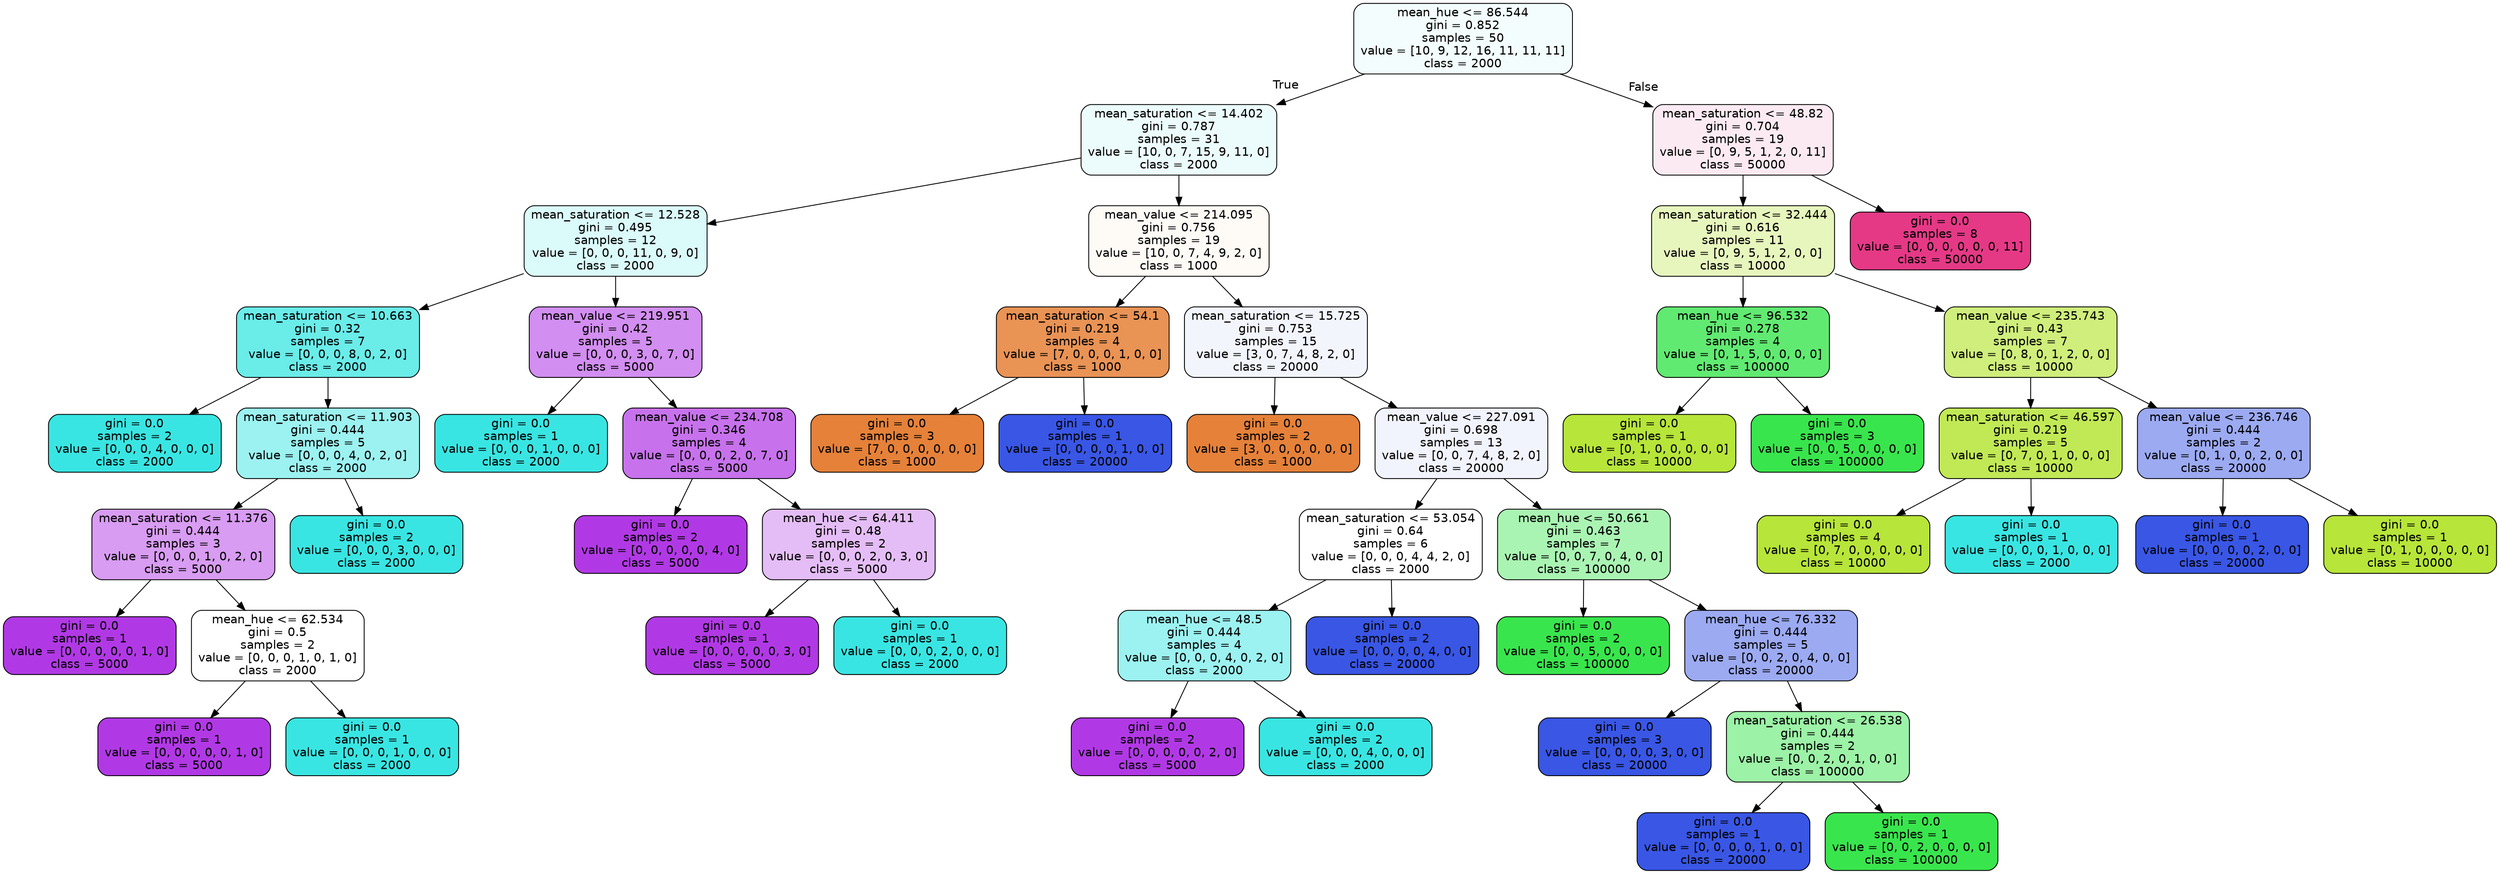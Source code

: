 digraph Tree {
node [shape=box, style="filled, rounded", color="black", fontname="helvetica"] ;
edge [fontname="helvetica"] ;
0 [label="mean_hue <= 86.544\ngini = 0.852\nsamples = 50\nvalue = [10, 9, 12, 16, 11, 11, 11]\nclass = 2000", fillcolor="#f3fdfd"] ;
1 [label="mean_saturation <= 14.402\ngini = 0.787\nsamples = 31\nvalue = [10, 0, 7, 15, 9, 11, 0]\nclass = 2000", fillcolor="#ecfcfc"] ;
0 -> 1 [labeldistance=2.5, labelangle=45, headlabel="True"] ;
2 [label="mean_saturation <= 12.528\ngini = 0.495\nsamples = 12\nvalue = [0, 0, 0, 11, 0, 9, 0]\nclass = 2000", fillcolor="#dbfafa"] ;
1 -> 2 ;
3 [label="mean_saturation <= 10.663\ngini = 0.32\nsamples = 7\nvalue = [0, 0, 0, 8, 0, 2, 0]\nclass = 2000", fillcolor="#6aece9"] ;
2 -> 3 ;
4 [label="gini = 0.0\nsamples = 2\nvalue = [0, 0, 0, 4, 0, 0, 0]\nclass = 2000", fillcolor="#39e5e2"] ;
3 -> 4 ;
5 [label="mean_saturation <= 11.903\ngini = 0.444\nsamples = 5\nvalue = [0, 0, 0, 4, 0, 2, 0]\nclass = 2000", fillcolor="#9cf2f0"] ;
3 -> 5 ;
6 [label="mean_saturation <= 11.376\ngini = 0.444\nsamples = 3\nvalue = [0, 0, 0, 1, 0, 2, 0]\nclass = 5000", fillcolor="#d89cf2"] ;
5 -> 6 ;
7 [label="gini = 0.0\nsamples = 1\nvalue = [0, 0, 0, 0, 0, 1, 0]\nclass = 5000", fillcolor="#b139e5"] ;
6 -> 7 ;
8 [label="mean_hue <= 62.534\ngini = 0.5\nsamples = 2\nvalue = [0, 0, 0, 1, 0, 1, 0]\nclass = 2000", fillcolor="#ffffff"] ;
6 -> 8 ;
9 [label="gini = 0.0\nsamples = 1\nvalue = [0, 0, 0, 0, 0, 1, 0]\nclass = 5000", fillcolor="#b139e5"] ;
8 -> 9 ;
10 [label="gini = 0.0\nsamples = 1\nvalue = [0, 0, 0, 1, 0, 0, 0]\nclass = 2000", fillcolor="#39e5e2"] ;
8 -> 10 ;
11 [label="gini = 0.0\nsamples = 2\nvalue = [0, 0, 0, 3, 0, 0, 0]\nclass = 2000", fillcolor="#39e5e2"] ;
5 -> 11 ;
12 [label="mean_value <= 219.951\ngini = 0.42\nsamples = 5\nvalue = [0, 0, 0, 3, 0, 7, 0]\nclass = 5000", fillcolor="#d28ef0"] ;
2 -> 12 ;
13 [label="gini = 0.0\nsamples = 1\nvalue = [0, 0, 0, 1, 0, 0, 0]\nclass = 2000", fillcolor="#39e5e2"] ;
12 -> 13 ;
14 [label="mean_value <= 234.708\ngini = 0.346\nsamples = 4\nvalue = [0, 0, 0, 2, 0, 7, 0]\nclass = 5000", fillcolor="#c772ec"] ;
12 -> 14 ;
15 [label="gini = 0.0\nsamples = 2\nvalue = [0, 0, 0, 0, 0, 4, 0]\nclass = 5000", fillcolor="#b139e5"] ;
14 -> 15 ;
16 [label="mean_hue <= 64.411\ngini = 0.48\nsamples = 2\nvalue = [0, 0, 0, 2, 0, 3, 0]\nclass = 5000", fillcolor="#e5bdf6"] ;
14 -> 16 ;
17 [label="gini = 0.0\nsamples = 1\nvalue = [0, 0, 0, 0, 0, 3, 0]\nclass = 5000", fillcolor="#b139e5"] ;
16 -> 17 ;
18 [label="gini = 0.0\nsamples = 1\nvalue = [0, 0, 0, 2, 0, 0, 0]\nclass = 2000", fillcolor="#39e5e2"] ;
16 -> 18 ;
19 [label="mean_value <= 214.095\ngini = 0.756\nsamples = 19\nvalue = [10, 0, 7, 4, 9, 2, 0]\nclass = 1000", fillcolor="#fefaf6"] ;
1 -> 19 ;
20 [label="mean_saturation <= 54.1\ngini = 0.219\nsamples = 4\nvalue = [7, 0, 0, 0, 1, 0, 0]\nclass = 1000", fillcolor="#e99355"] ;
19 -> 20 ;
21 [label="gini = 0.0\nsamples = 3\nvalue = [7, 0, 0, 0, 0, 0, 0]\nclass = 1000", fillcolor="#e58139"] ;
20 -> 21 ;
22 [label="gini = 0.0\nsamples = 1\nvalue = [0, 0, 0, 0, 1, 0, 0]\nclass = 20000", fillcolor="#3956e5"] ;
20 -> 22 ;
23 [label="mean_saturation <= 15.725\ngini = 0.753\nsamples = 15\nvalue = [3, 0, 7, 4, 8, 2, 0]\nclass = 20000", fillcolor="#f3f5fd"] ;
19 -> 23 ;
24 [label="gini = 0.0\nsamples = 2\nvalue = [3, 0, 0, 0, 0, 0, 0]\nclass = 1000", fillcolor="#e58139"] ;
23 -> 24 ;
25 [label="mean_value <= 227.091\ngini = 0.698\nsamples = 13\nvalue = [0, 0, 7, 4, 8, 2, 0]\nclass = 20000", fillcolor="#f1f3fd"] ;
23 -> 25 ;
26 [label="mean_saturation <= 53.054\ngini = 0.64\nsamples = 6\nvalue = [0, 0, 0, 4, 4, 2, 0]\nclass = 2000", fillcolor="#ffffff"] ;
25 -> 26 ;
27 [label="mean_hue <= 48.5\ngini = 0.444\nsamples = 4\nvalue = [0, 0, 0, 4, 0, 2, 0]\nclass = 2000", fillcolor="#9cf2f0"] ;
26 -> 27 ;
28 [label="gini = 0.0\nsamples = 2\nvalue = [0, 0, 0, 0, 0, 2, 0]\nclass = 5000", fillcolor="#b139e5"] ;
27 -> 28 ;
29 [label="gini = 0.0\nsamples = 2\nvalue = [0, 0, 0, 4, 0, 0, 0]\nclass = 2000", fillcolor="#39e5e2"] ;
27 -> 29 ;
30 [label="gini = 0.0\nsamples = 2\nvalue = [0, 0, 0, 0, 4, 0, 0]\nclass = 20000", fillcolor="#3956e5"] ;
26 -> 30 ;
31 [label="mean_hue <= 50.661\ngini = 0.463\nsamples = 7\nvalue = [0, 0, 7, 0, 4, 0, 0]\nclass = 100000", fillcolor="#aaf4b3"] ;
25 -> 31 ;
32 [label="gini = 0.0\nsamples = 2\nvalue = [0, 0, 5, 0, 0, 0, 0]\nclass = 100000", fillcolor="#39e54d"] ;
31 -> 32 ;
33 [label="mean_hue <= 76.332\ngini = 0.444\nsamples = 5\nvalue = [0, 0, 2, 0, 4, 0, 0]\nclass = 20000", fillcolor="#9caaf2"] ;
31 -> 33 ;
34 [label="gini = 0.0\nsamples = 3\nvalue = [0, 0, 0, 0, 3, 0, 0]\nclass = 20000", fillcolor="#3956e5"] ;
33 -> 34 ;
35 [label="mean_saturation <= 26.538\ngini = 0.444\nsamples = 2\nvalue = [0, 0, 2, 0, 1, 0, 0]\nclass = 100000", fillcolor="#9cf2a6"] ;
33 -> 35 ;
36 [label="gini = 0.0\nsamples = 1\nvalue = [0, 0, 0, 0, 1, 0, 0]\nclass = 20000", fillcolor="#3956e5"] ;
35 -> 36 ;
37 [label="gini = 0.0\nsamples = 1\nvalue = [0, 0, 2, 0, 0, 0, 0]\nclass = 100000", fillcolor="#39e54d"] ;
35 -> 37 ;
38 [label="mean_saturation <= 48.82\ngini = 0.704\nsamples = 19\nvalue = [0, 9, 5, 1, 2, 0, 11]\nclass = 50000", fillcolor="#fceaf2"] ;
0 -> 38 [labeldistance=2.5, labelangle=-45, headlabel="False"] ;
39 [label="mean_saturation <= 32.444\ngini = 0.616\nsamples = 11\nvalue = [0, 9, 5, 1, 2, 0, 0]\nclass = 10000", fillcolor="#e7f6bd"] ;
38 -> 39 ;
40 [label="mean_hue <= 96.532\ngini = 0.278\nsamples = 4\nvalue = [0, 1, 5, 0, 0, 0, 0]\nclass = 100000", fillcolor="#61ea71"] ;
39 -> 40 ;
41 [label="gini = 0.0\nsamples = 1\nvalue = [0, 1, 0, 0, 0, 0, 0]\nclass = 10000", fillcolor="#b7e539"] ;
40 -> 41 ;
42 [label="gini = 0.0\nsamples = 3\nvalue = [0, 0, 5, 0, 0, 0, 0]\nclass = 100000", fillcolor="#39e54d"] ;
40 -> 42 ;
43 [label="mean_value <= 235.743\ngini = 0.43\nsamples = 7\nvalue = [0, 8, 0, 1, 2, 0, 0]\nclass = 10000", fillcolor="#cfee7b"] ;
39 -> 43 ;
44 [label="mean_saturation <= 46.597\ngini = 0.219\nsamples = 5\nvalue = [0, 7, 0, 1, 0, 0, 0]\nclass = 10000", fillcolor="#c1e955"] ;
43 -> 44 ;
45 [label="gini = 0.0\nsamples = 4\nvalue = [0, 7, 0, 0, 0, 0, 0]\nclass = 10000", fillcolor="#b7e539"] ;
44 -> 45 ;
46 [label="gini = 0.0\nsamples = 1\nvalue = [0, 0, 0, 1, 0, 0, 0]\nclass = 2000", fillcolor="#39e5e2"] ;
44 -> 46 ;
47 [label="mean_value <= 236.746\ngini = 0.444\nsamples = 2\nvalue = [0, 1, 0, 0, 2, 0, 0]\nclass = 20000", fillcolor="#9caaf2"] ;
43 -> 47 ;
48 [label="gini = 0.0\nsamples = 1\nvalue = [0, 0, 0, 0, 2, 0, 0]\nclass = 20000", fillcolor="#3956e5"] ;
47 -> 48 ;
49 [label="gini = 0.0\nsamples = 1\nvalue = [0, 1, 0, 0, 0, 0, 0]\nclass = 10000", fillcolor="#b7e539"] ;
47 -> 49 ;
50 [label="gini = 0.0\nsamples = 8\nvalue = [0, 0, 0, 0, 0, 0, 11]\nclass = 50000", fillcolor="#e53986"] ;
38 -> 50 ;
}